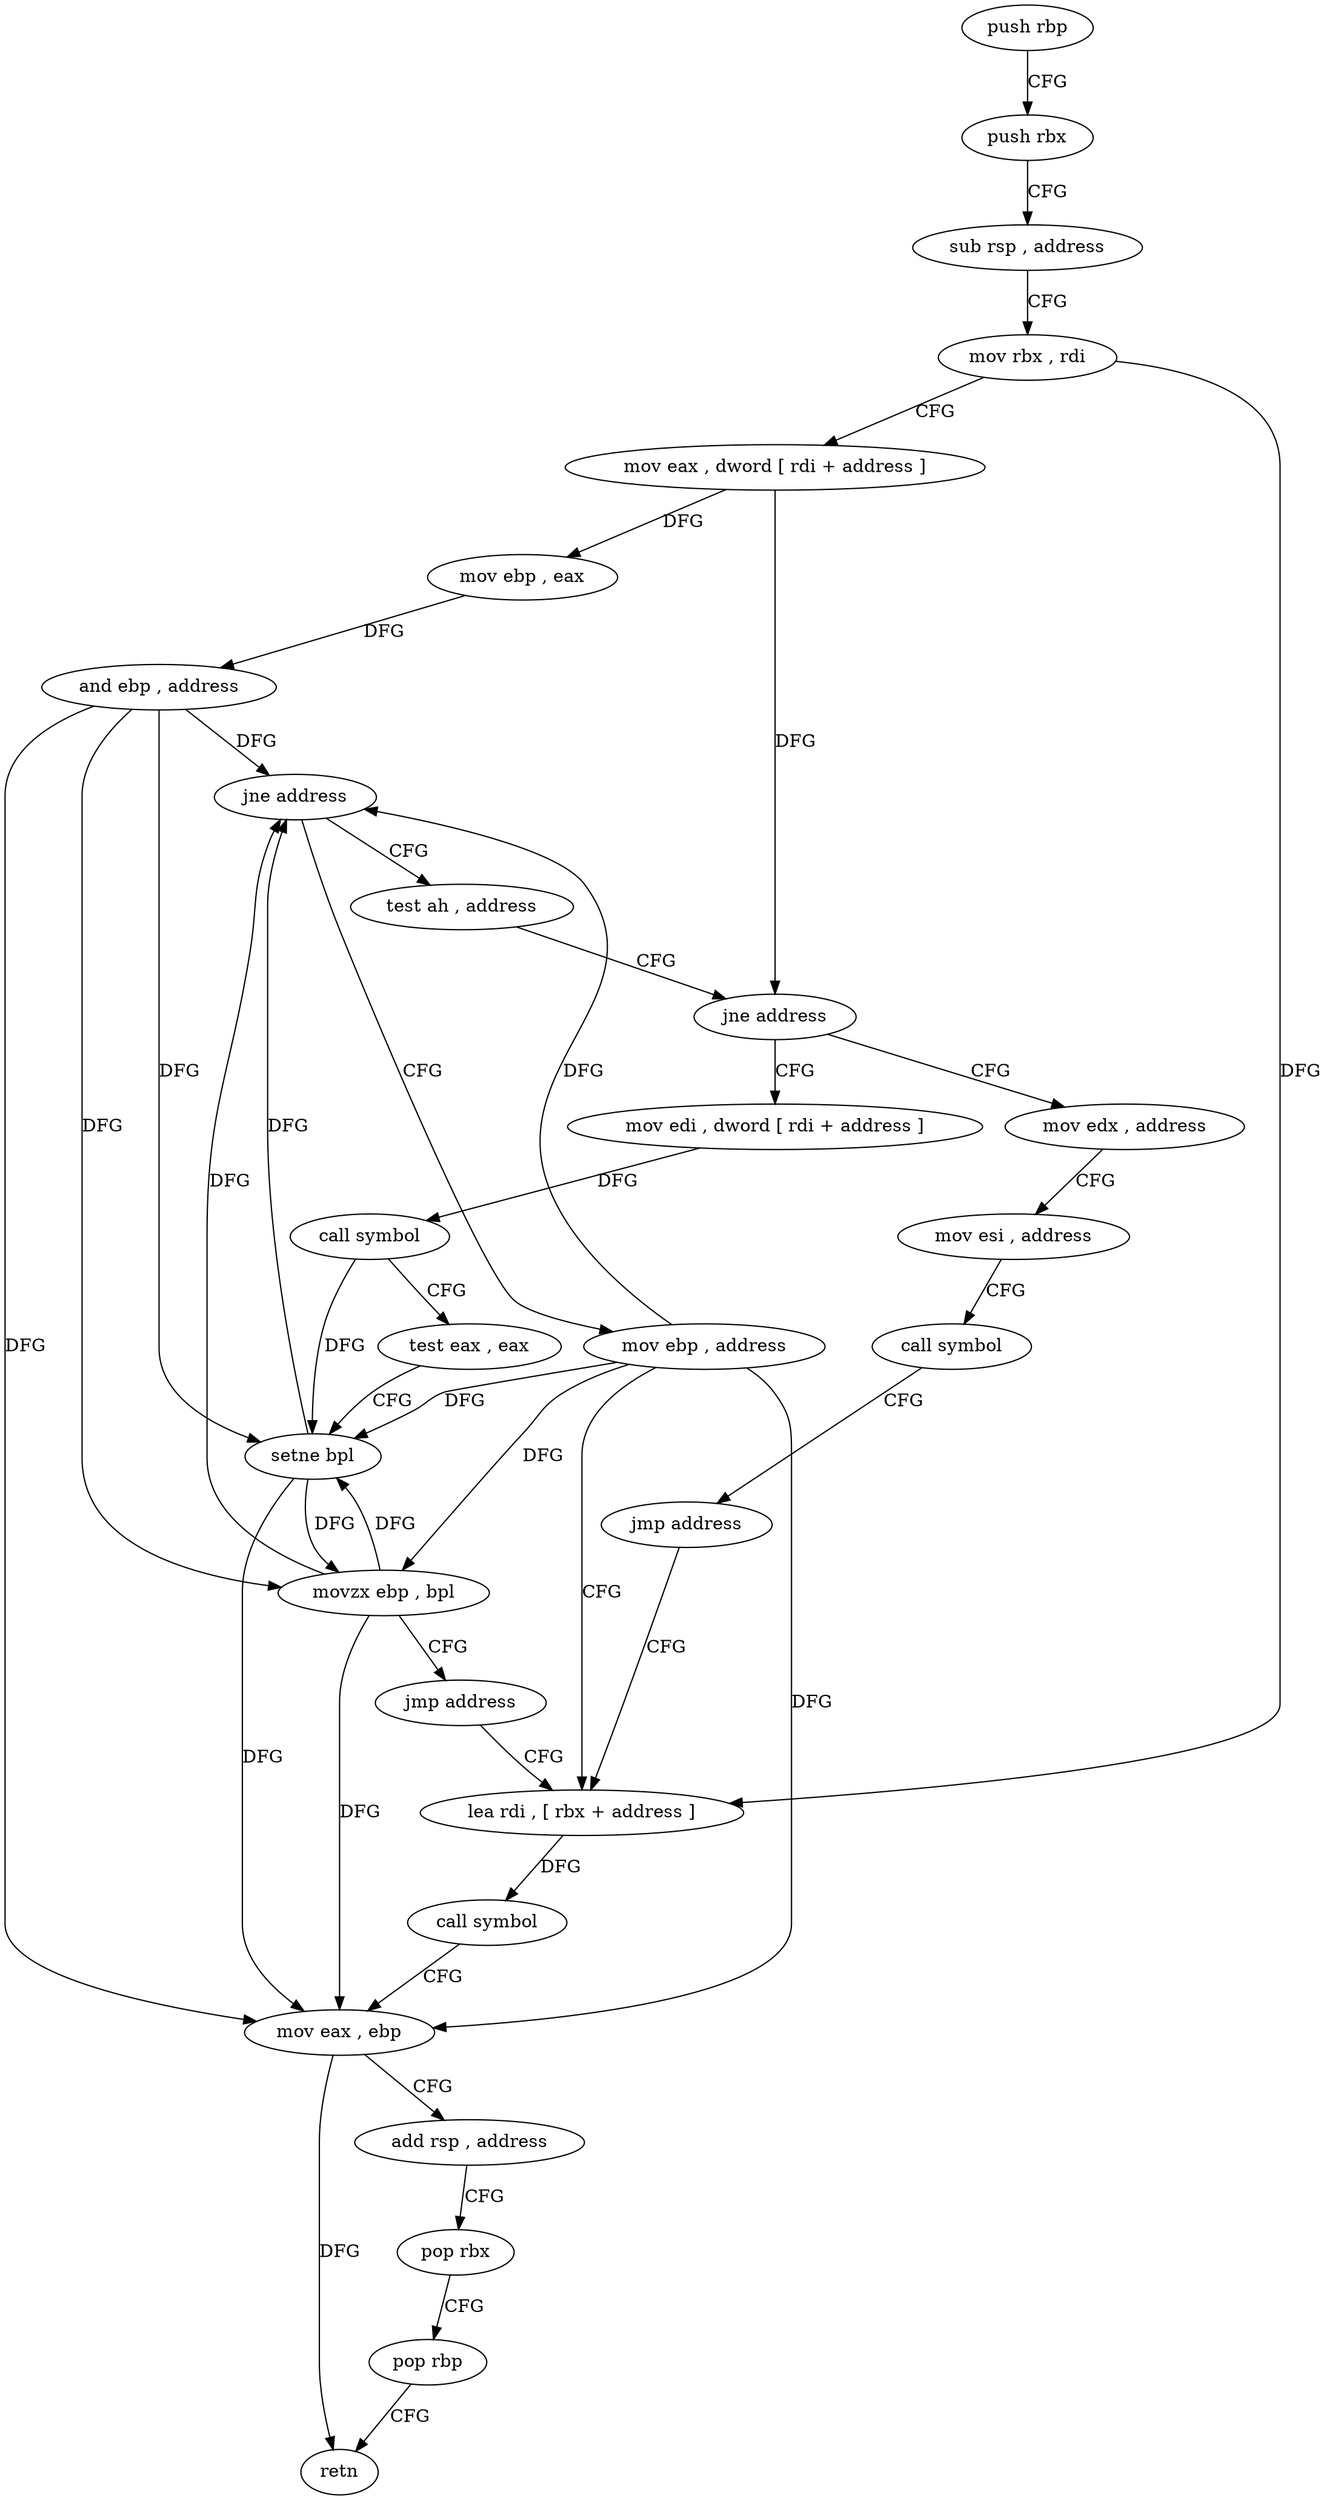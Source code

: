 digraph "func" {
"4269053" [label = "push rbp" ]
"4269054" [label = "push rbx" ]
"4269055" [label = "sub rsp , address" ]
"4269059" [label = "mov rbx , rdi" ]
"4269062" [label = "mov eax , dword [ rdi + address ]" ]
"4269065" [label = "mov ebp , eax" ]
"4269067" [label = "and ebp , address" ]
"4269070" [label = "jne address" ]
"4269114" [label = "mov ebp , address" ]
"4269072" [label = "test ah , address" ]
"4269119" [label = "lea rdi , [ rbx + address ]" ]
"4269075" [label = "jne address" ]
"4269097" [label = "mov edx , address" ]
"4269077" [label = "mov edi , dword [ rdi + address ]" ]
"4269102" [label = "mov esi , address" ]
"4269107" [label = "call symbol" ]
"4269112" [label = "jmp address" ]
"4269080" [label = "call symbol" ]
"4269085" [label = "test eax , eax" ]
"4269087" [label = "setne bpl" ]
"4269091" [label = "movzx ebp , bpl" ]
"4269095" [label = "jmp address" ]
"4269123" [label = "call symbol" ]
"4269128" [label = "mov eax , ebp" ]
"4269130" [label = "add rsp , address" ]
"4269134" [label = "pop rbx" ]
"4269135" [label = "pop rbp" ]
"4269136" [label = "retn" ]
"4269053" -> "4269054" [ label = "CFG" ]
"4269054" -> "4269055" [ label = "CFG" ]
"4269055" -> "4269059" [ label = "CFG" ]
"4269059" -> "4269062" [ label = "CFG" ]
"4269059" -> "4269119" [ label = "DFG" ]
"4269062" -> "4269065" [ label = "DFG" ]
"4269062" -> "4269075" [ label = "DFG" ]
"4269065" -> "4269067" [ label = "DFG" ]
"4269067" -> "4269070" [ label = "DFG" ]
"4269067" -> "4269128" [ label = "DFG" ]
"4269067" -> "4269087" [ label = "DFG" ]
"4269067" -> "4269091" [ label = "DFG" ]
"4269070" -> "4269114" [ label = "CFG" ]
"4269070" -> "4269072" [ label = "CFG" ]
"4269114" -> "4269119" [ label = "CFG" ]
"4269114" -> "4269070" [ label = "DFG" ]
"4269114" -> "4269128" [ label = "DFG" ]
"4269114" -> "4269087" [ label = "DFG" ]
"4269114" -> "4269091" [ label = "DFG" ]
"4269072" -> "4269075" [ label = "CFG" ]
"4269119" -> "4269123" [ label = "DFG" ]
"4269075" -> "4269097" [ label = "CFG" ]
"4269075" -> "4269077" [ label = "CFG" ]
"4269097" -> "4269102" [ label = "CFG" ]
"4269077" -> "4269080" [ label = "DFG" ]
"4269102" -> "4269107" [ label = "CFG" ]
"4269107" -> "4269112" [ label = "CFG" ]
"4269112" -> "4269119" [ label = "CFG" ]
"4269080" -> "4269085" [ label = "CFG" ]
"4269080" -> "4269087" [ label = "DFG" ]
"4269085" -> "4269087" [ label = "CFG" ]
"4269087" -> "4269091" [ label = "DFG" ]
"4269087" -> "4269070" [ label = "DFG" ]
"4269087" -> "4269128" [ label = "DFG" ]
"4269091" -> "4269095" [ label = "CFG" ]
"4269091" -> "4269070" [ label = "DFG" ]
"4269091" -> "4269128" [ label = "DFG" ]
"4269091" -> "4269087" [ label = "DFG" ]
"4269095" -> "4269119" [ label = "CFG" ]
"4269123" -> "4269128" [ label = "CFG" ]
"4269128" -> "4269130" [ label = "CFG" ]
"4269128" -> "4269136" [ label = "DFG" ]
"4269130" -> "4269134" [ label = "CFG" ]
"4269134" -> "4269135" [ label = "CFG" ]
"4269135" -> "4269136" [ label = "CFG" ]
}
